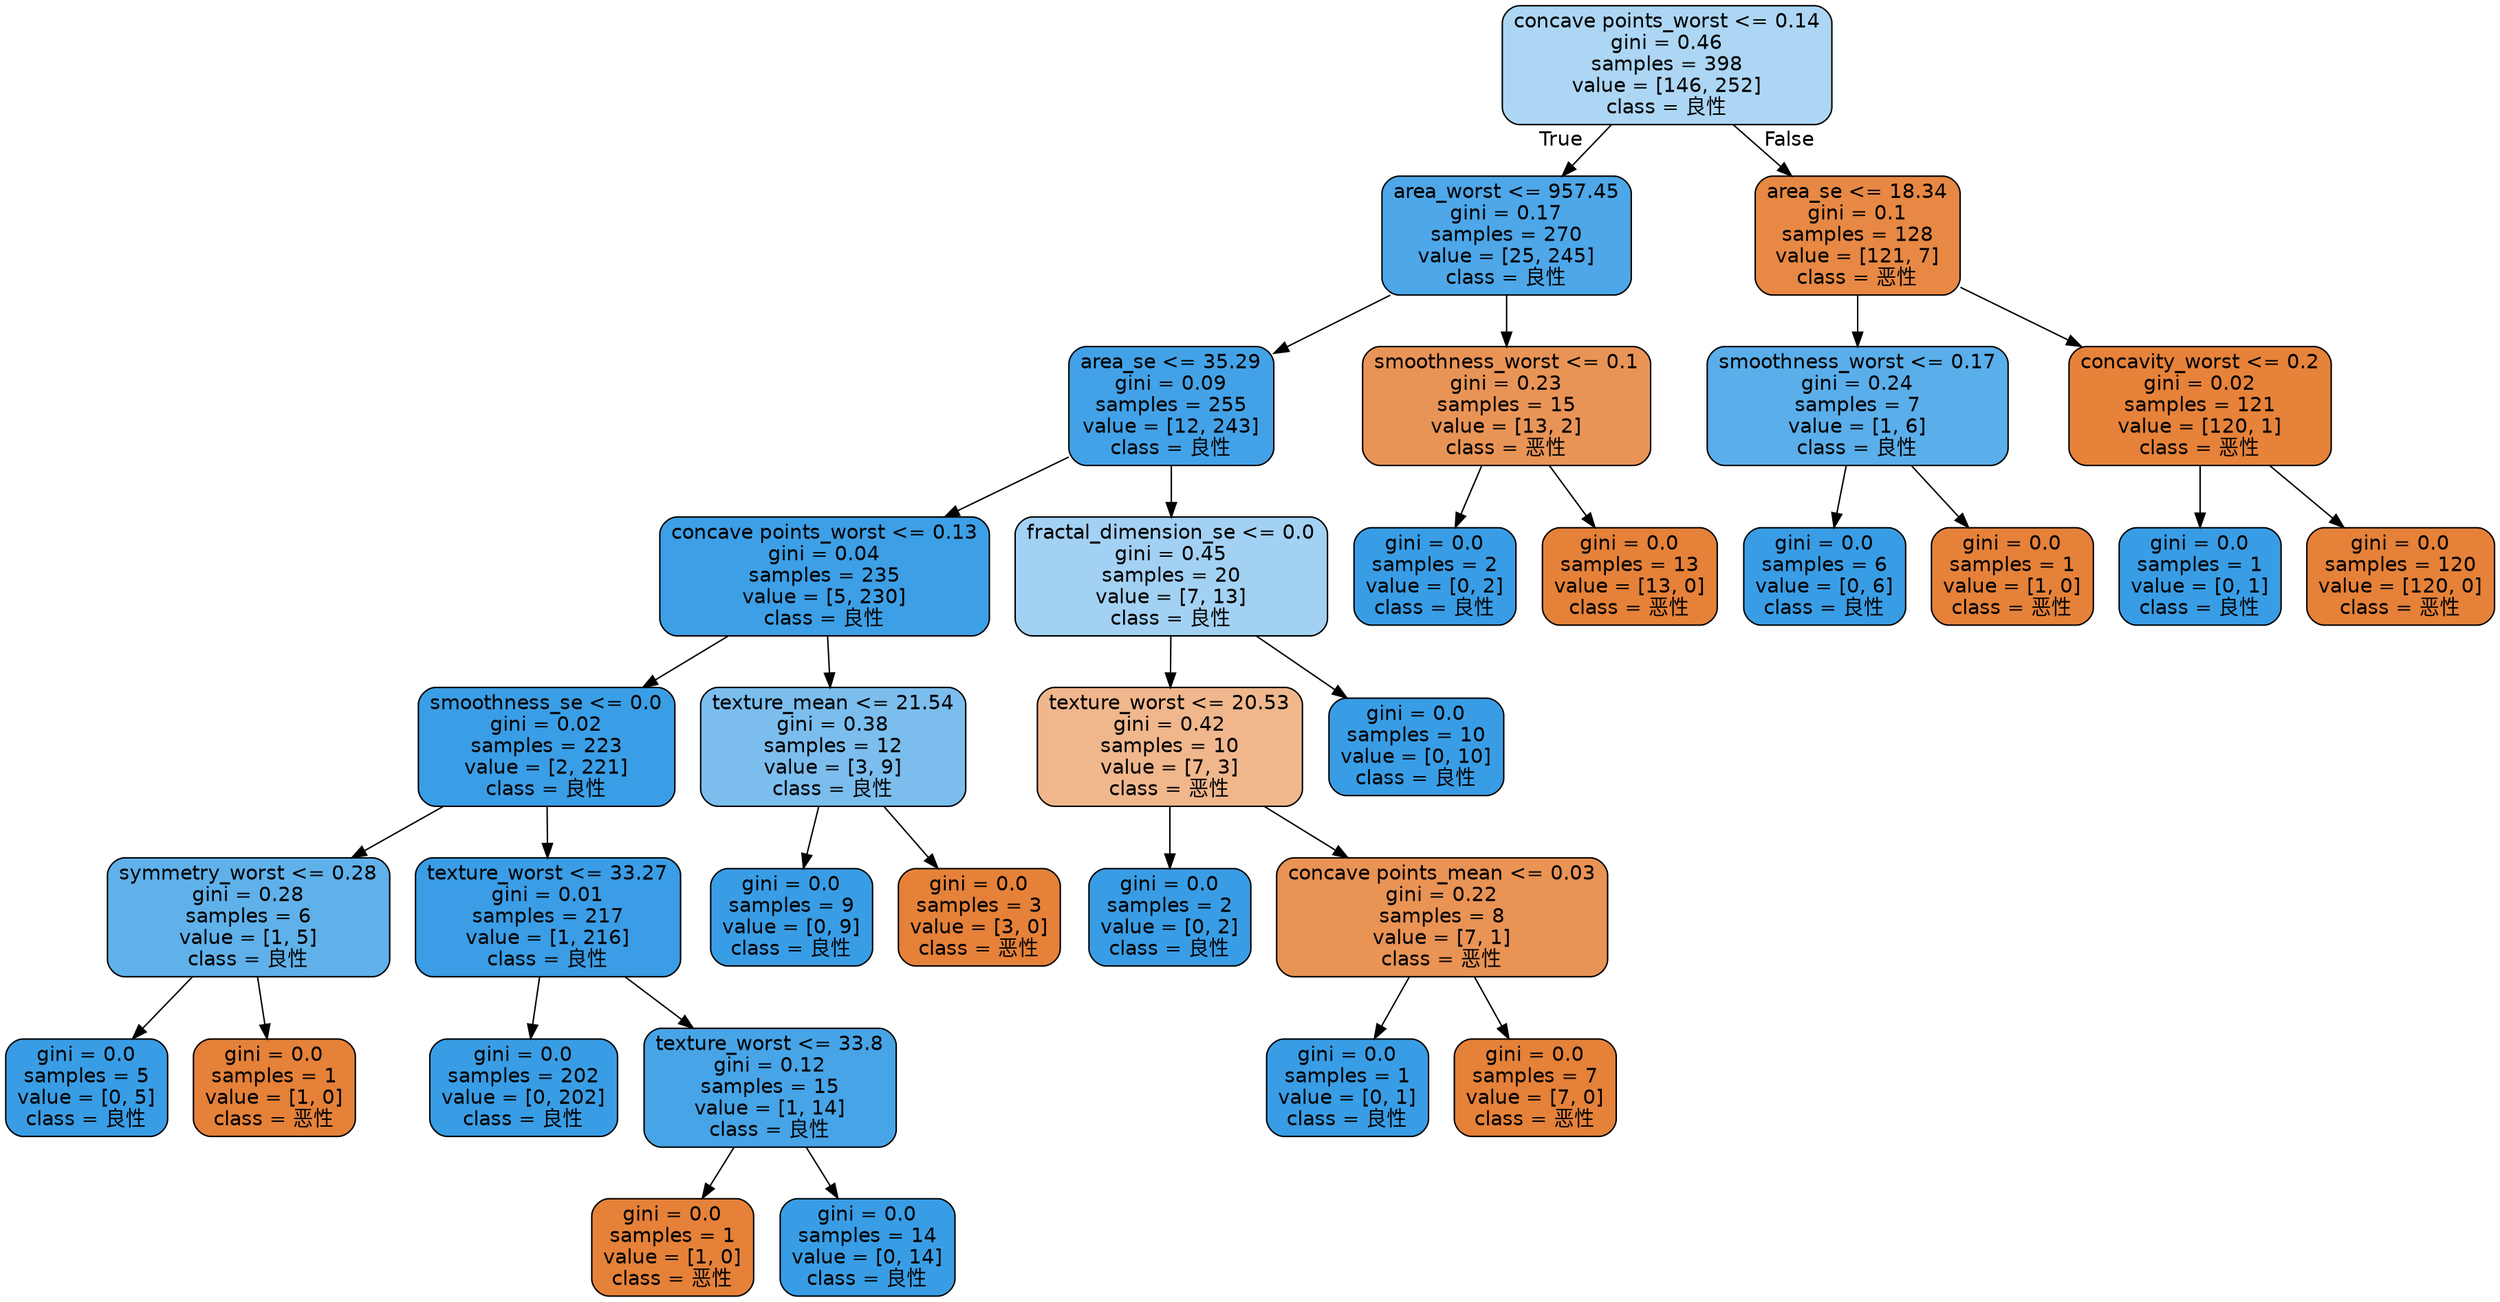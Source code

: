 digraph Tree {
node [shape=box, style="filled, rounded", color="black", fontname=helvetica] ;
edge [fontname=helvetica] ;
0 [label="concave points_worst <= 0.14\ngini = 0.46\nsamples = 398\nvalue = [146, 252]\nclass = 良性", fillcolor="#399de56b"] ;
1 [label="area_worst <= 957.45\ngini = 0.17\nsamples = 270\nvalue = [25, 245]\nclass = 良性", fillcolor="#399de5e5"] ;
0 -> 1 [labeldistance=2.5, labelangle=45, headlabel="True"] ;
2 [label="area_se <= 35.29\ngini = 0.09\nsamples = 255\nvalue = [12, 243]\nclass = 良性", fillcolor="#399de5f2"] ;
1 -> 2 ;
3 [label="concave points_worst <= 0.13\ngini = 0.04\nsamples = 235\nvalue = [5, 230]\nclass = 良性", fillcolor="#399de5f9"] ;
2 -> 3 ;
4 [label="smoothness_se <= 0.0\ngini = 0.02\nsamples = 223\nvalue = [2, 221]\nclass = 良性", fillcolor="#399de5fd"] ;
3 -> 4 ;
5 [label="symmetry_worst <= 0.28\ngini = 0.28\nsamples = 6\nvalue = [1, 5]\nclass = 良性", fillcolor="#399de5cc"] ;
4 -> 5 ;
6 [label="gini = 0.0\nsamples = 5\nvalue = [0, 5]\nclass = 良性", fillcolor="#399de5ff"] ;
5 -> 6 ;
7 [label="gini = 0.0\nsamples = 1\nvalue = [1, 0]\nclass = 恶性", fillcolor="#e58139ff"] ;
5 -> 7 ;
8 [label="texture_worst <= 33.27\ngini = 0.01\nsamples = 217\nvalue = [1, 216]\nclass = 良性", fillcolor="#399de5fe"] ;
4 -> 8 ;
9 [label="gini = 0.0\nsamples = 202\nvalue = [0, 202]\nclass = 良性", fillcolor="#399de5ff"] ;
8 -> 9 ;
10 [label="texture_worst <= 33.8\ngini = 0.12\nsamples = 15\nvalue = [1, 14]\nclass = 良性", fillcolor="#399de5ed"] ;
8 -> 10 ;
11 [label="gini = 0.0\nsamples = 1\nvalue = [1, 0]\nclass = 恶性", fillcolor="#e58139ff"] ;
10 -> 11 ;
12 [label="gini = 0.0\nsamples = 14\nvalue = [0, 14]\nclass = 良性", fillcolor="#399de5ff"] ;
10 -> 12 ;
13 [label="texture_mean <= 21.54\ngini = 0.38\nsamples = 12\nvalue = [3, 9]\nclass = 良性", fillcolor="#399de5aa"] ;
3 -> 13 ;
14 [label="gini = 0.0\nsamples = 9\nvalue = [0, 9]\nclass = 良性", fillcolor="#399de5ff"] ;
13 -> 14 ;
15 [label="gini = 0.0\nsamples = 3\nvalue = [3, 0]\nclass = 恶性", fillcolor="#e58139ff"] ;
13 -> 15 ;
16 [label="fractal_dimension_se <= 0.0\ngini = 0.45\nsamples = 20\nvalue = [7, 13]\nclass = 良性", fillcolor="#399de576"] ;
2 -> 16 ;
17 [label="texture_worst <= 20.53\ngini = 0.42\nsamples = 10\nvalue = [7, 3]\nclass = 恶性", fillcolor="#e5813992"] ;
16 -> 17 ;
18 [label="gini = 0.0\nsamples = 2\nvalue = [0, 2]\nclass = 良性", fillcolor="#399de5ff"] ;
17 -> 18 ;
19 [label="concave points_mean <= 0.03\ngini = 0.22\nsamples = 8\nvalue = [7, 1]\nclass = 恶性", fillcolor="#e58139db"] ;
17 -> 19 ;
20 [label="gini = 0.0\nsamples = 1\nvalue = [0, 1]\nclass = 良性", fillcolor="#399de5ff"] ;
19 -> 20 ;
21 [label="gini = 0.0\nsamples = 7\nvalue = [7, 0]\nclass = 恶性", fillcolor="#e58139ff"] ;
19 -> 21 ;
22 [label="gini = 0.0\nsamples = 10\nvalue = [0, 10]\nclass = 良性", fillcolor="#399de5ff"] ;
16 -> 22 ;
23 [label="smoothness_worst <= 0.1\ngini = 0.23\nsamples = 15\nvalue = [13, 2]\nclass = 恶性", fillcolor="#e58139d8"] ;
1 -> 23 ;
24 [label="gini = 0.0\nsamples = 2\nvalue = [0, 2]\nclass = 良性", fillcolor="#399de5ff"] ;
23 -> 24 ;
25 [label="gini = 0.0\nsamples = 13\nvalue = [13, 0]\nclass = 恶性", fillcolor="#e58139ff"] ;
23 -> 25 ;
26 [label="area_se <= 18.34\ngini = 0.1\nsamples = 128\nvalue = [121, 7]\nclass = 恶性", fillcolor="#e58139f0"] ;
0 -> 26 [labeldistance=2.5, labelangle=-45, headlabel="False"] ;
27 [label="smoothness_worst <= 0.17\ngini = 0.24\nsamples = 7\nvalue = [1, 6]\nclass = 良性", fillcolor="#399de5d4"] ;
26 -> 27 ;
28 [label="gini = 0.0\nsamples = 6\nvalue = [0, 6]\nclass = 良性", fillcolor="#399de5ff"] ;
27 -> 28 ;
29 [label="gini = 0.0\nsamples = 1\nvalue = [1, 0]\nclass = 恶性", fillcolor="#e58139ff"] ;
27 -> 29 ;
30 [label="concavity_worst <= 0.2\ngini = 0.02\nsamples = 121\nvalue = [120, 1]\nclass = 恶性", fillcolor="#e58139fd"] ;
26 -> 30 ;
31 [label="gini = 0.0\nsamples = 1\nvalue = [0, 1]\nclass = 良性", fillcolor="#399de5ff"] ;
30 -> 31 ;
32 [label="gini = 0.0\nsamples = 120\nvalue = [120, 0]\nclass = 恶性", fillcolor="#e58139ff"] ;
30 -> 32 ;
}